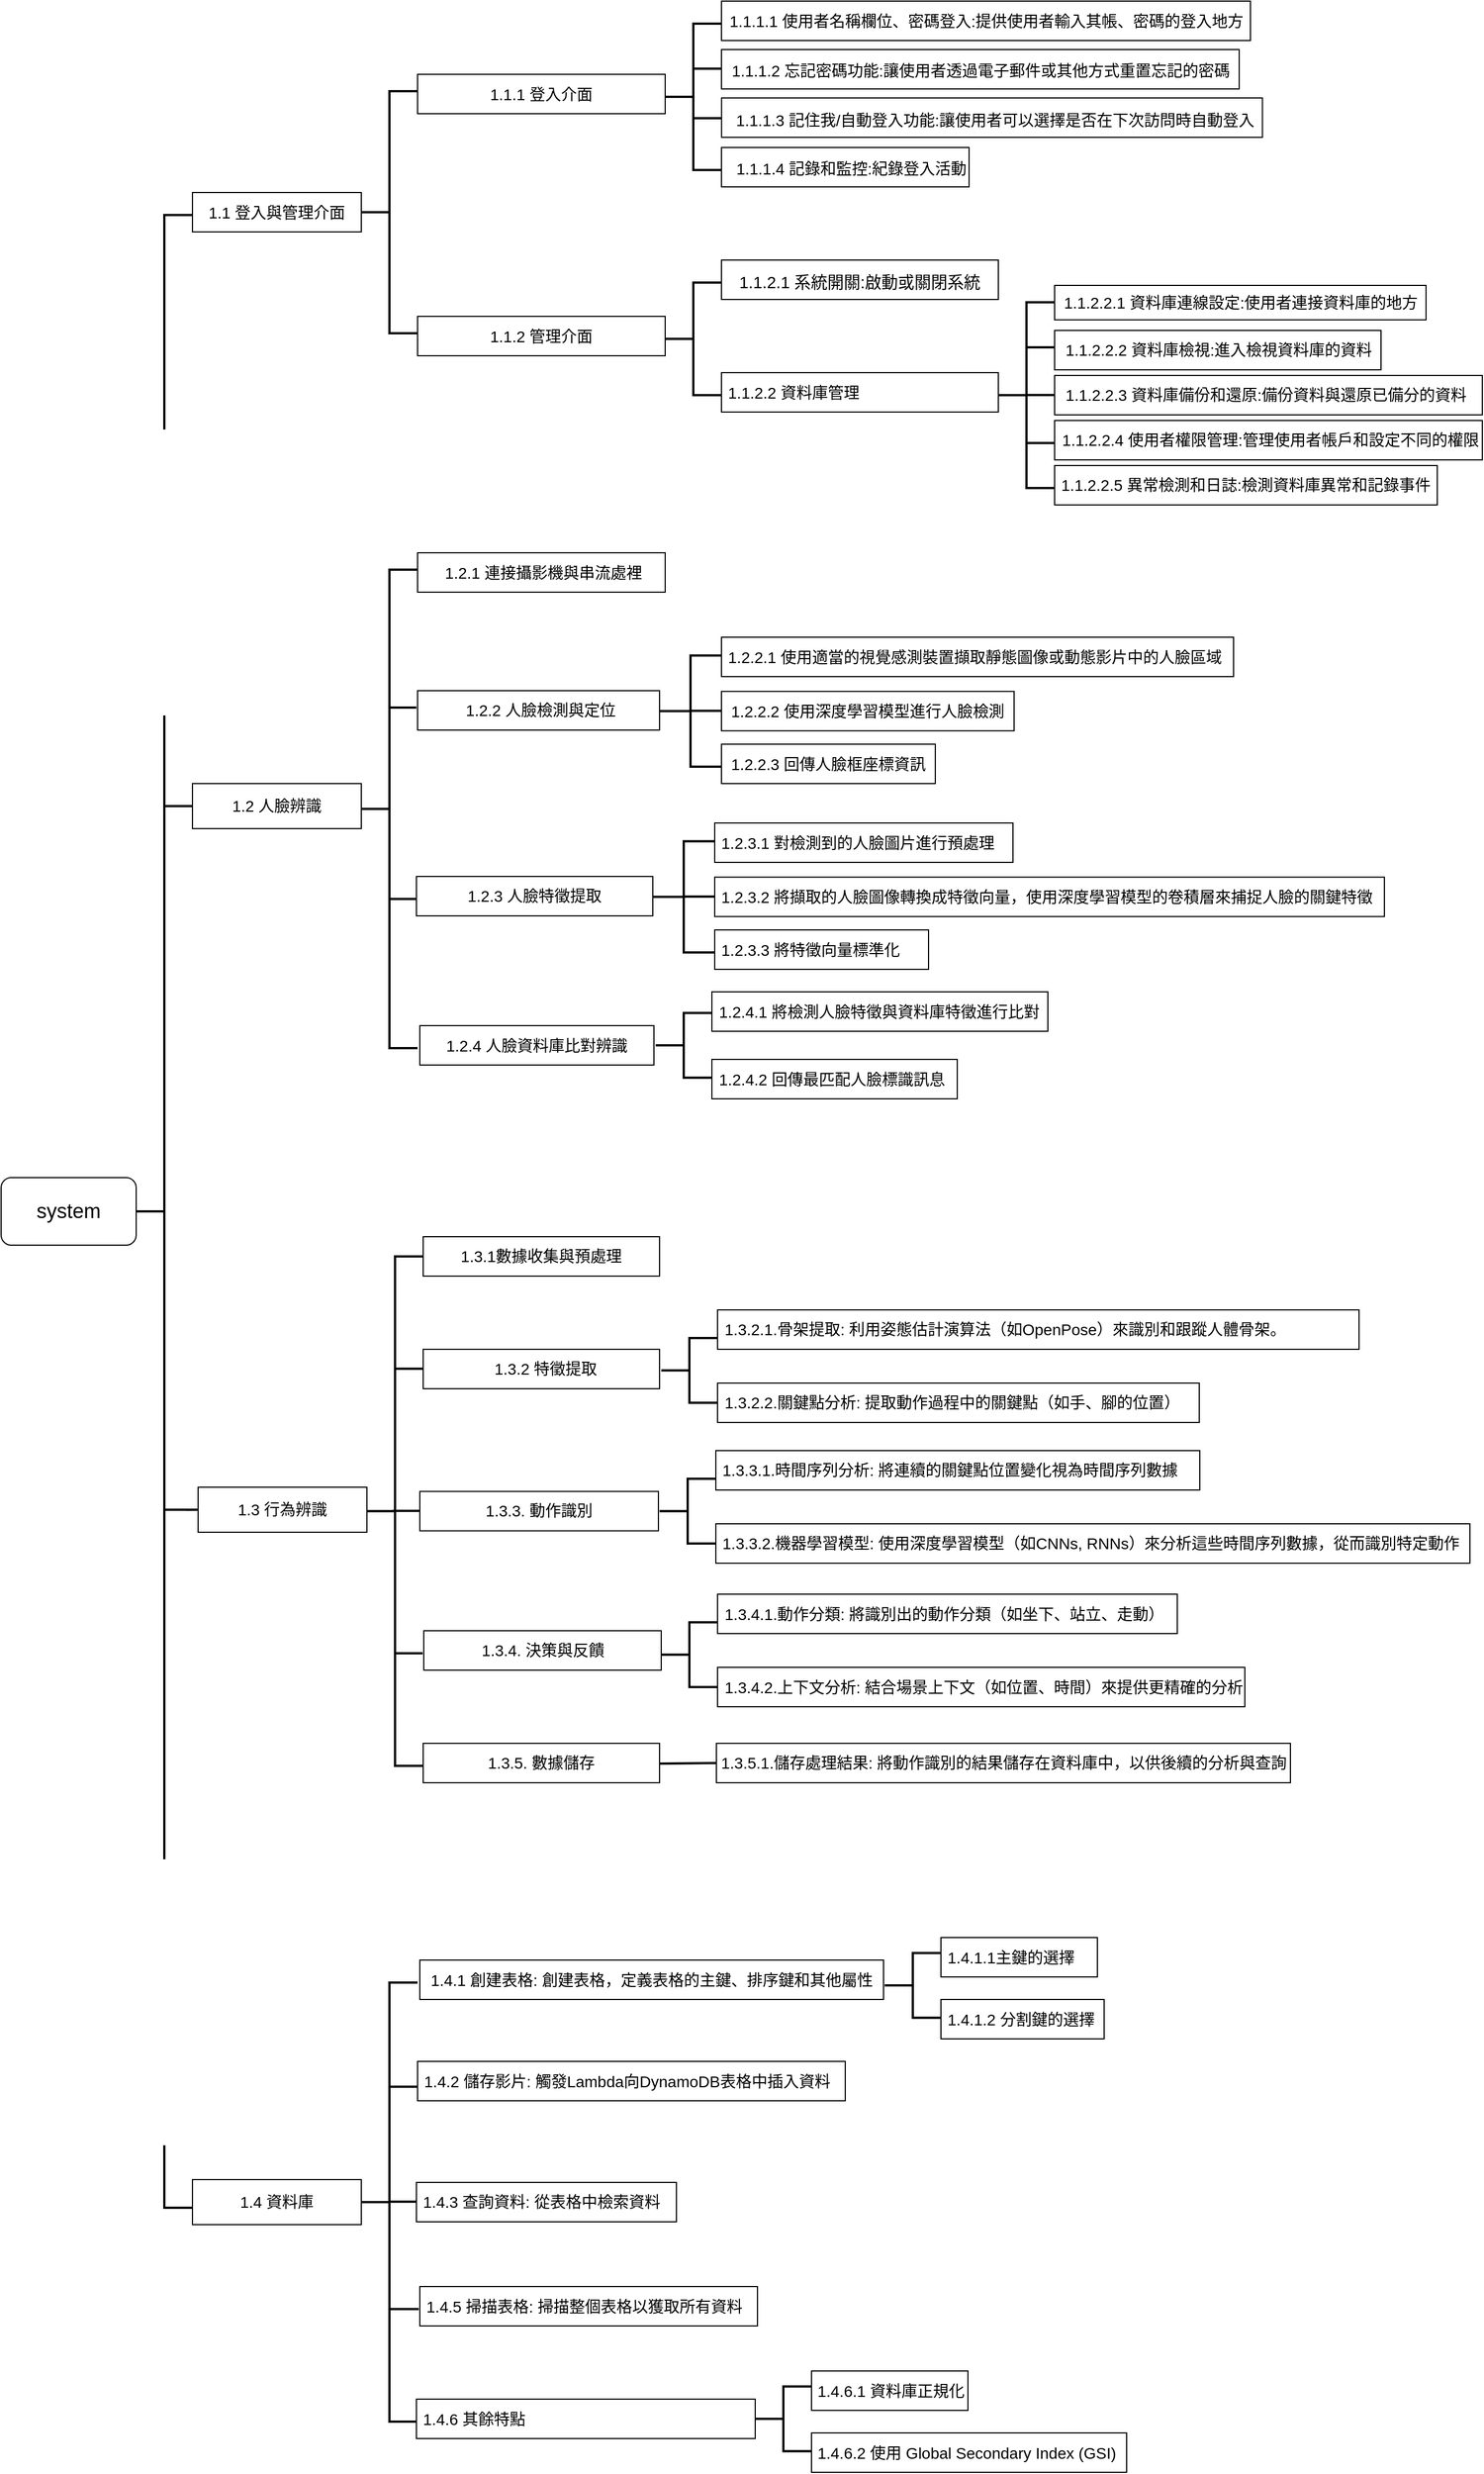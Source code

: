 <mxfile version="23.0.2" type="device">
  <diagram id="prtHgNgQTEPvFCAcTncT" name="Page-1">
    <mxGraphModel dx="1700" dy="2093" grid="1" gridSize="10" guides="1" tooltips="1" connect="1" arrows="1" fold="1" page="1" pageScale="1" pageWidth="827" pageHeight="1169" math="0" shadow="0">
      <root>
        <mxCell id="0" />
        <mxCell id="1" parent="0" />
        <mxCell id="gahU3a6pric0zkKW1BDH-1" value="&lt;font style=&quot;font-size: 18px;&quot;&gt;system&lt;/font&gt;" style="rounded=1;whiteSpace=wrap;html=1;" parent="1" vertex="1">
          <mxGeometry x="60" y="925" width="120" height="60" as="geometry" />
        </mxCell>
        <mxCell id="gahU3a6pric0zkKW1BDH-2" value="" style="strokeWidth=2;html=1;shape=mxgraph.flowchart.annotation_2;align=left;labelPosition=right;pointerEvents=1;rotation=90;points=[[0,0.5,0,0,0],[0.5,0,0,0,0],[0.5,1,0,0,0],[1,0,0,0,0],[1,0.5,0,0,0],[1,1,0,0,0]];perimeterSpacing=0;flipV=0;flipH=1;direction=north;" parent="1" vertex="1">
          <mxGeometry x="-680" y="930" width="1770" height="50" as="geometry" />
        </mxCell>
        <mxCell id="19O4f2Ru0PsyOeLuIM_t-138" value="" style="group" vertex="1" connectable="0" parent="1">
          <mxGeometry x="234.4" y="977.5" width="1130.6" height="485" as="geometry" />
        </mxCell>
        <mxCell id="gahU3a6pric0zkKW1BDH-12" style="edgeStyle=orthogonalEdgeStyle;rounded=0;orthogonalLoop=1;jettySize=auto;html=1;strokeWidth=2;endArrow=none;endFill=0;" parent="19O4f2Ru0PsyOeLuIM_t-138" edge="1">
          <mxGeometry relative="1" as="geometry">
            <mxPoint x="-29.4" y="242.5" as="sourcePoint" />
            <Array as="points">
              <mxPoint y="242.64" />
            </Array>
            <mxPoint x="-10" y="242.64" as="targetPoint" />
          </mxGeometry>
        </mxCell>
        <mxCell id="19O4f2Ru0PsyOeLuIM_t-4" value="&lt;font style=&quot;font-size: 14px;&quot;&gt;1.3 行為辨識&lt;/font&gt;" style="rounded=0;whiteSpace=wrap;html=1;" vertex="1" parent="19O4f2Ru0PsyOeLuIM_t-138">
          <mxGeometry x="0.6" y="222.5" width="150" height="40" as="geometry" />
        </mxCell>
        <mxCell id="19O4f2Ru0PsyOeLuIM_t-90" value="" style="strokeWidth=2;html=1;shape=mxgraph.flowchart.annotation_2;align=left;labelPosition=right;pointerEvents=1;" vertex="1" parent="19O4f2Ru0PsyOeLuIM_t-138">
          <mxGeometry x="150.6" y="17.5" width="50" height="452.5" as="geometry" />
        </mxCell>
        <mxCell id="19O4f2Ru0PsyOeLuIM_t-91" value="" style="endArrow=none;html=1;rounded=0;entryX=0.991;entryY=0.296;entryDx=0;entryDy=0;entryPerimeter=0;strokeWidth=2;" edge="1" parent="19O4f2Ru0PsyOeLuIM_t-138">
          <mxGeometry relative="1" as="geometry">
            <mxPoint x="175.6" y="117.21" as="sourcePoint" />
            <mxPoint x="200.6" y="117.21" as="targetPoint" />
          </mxGeometry>
        </mxCell>
        <mxCell id="19O4f2Ru0PsyOeLuIM_t-92" value="" style="endArrow=none;html=1;rounded=0;entryX=0.991;entryY=0.296;entryDx=0;entryDy=0;entryPerimeter=0;strokeWidth=2;" edge="1" parent="19O4f2Ru0PsyOeLuIM_t-138">
          <mxGeometry relative="1" as="geometry">
            <mxPoint x="173.6" y="243.46" as="sourcePoint" />
            <mxPoint x="197.6" y="243.46" as="targetPoint" />
          </mxGeometry>
        </mxCell>
        <mxCell id="19O4f2Ru0PsyOeLuIM_t-93" value="" style="endArrow=none;html=1;rounded=0;entryX=0.991;entryY=0.296;entryDx=0;entryDy=0;entryPerimeter=0;strokeWidth=2;" edge="1" parent="19O4f2Ru0PsyOeLuIM_t-138">
          <mxGeometry relative="1" as="geometry">
            <mxPoint x="176.1" y="370" as="sourcePoint" />
            <mxPoint x="200.1" y="370" as="targetPoint" />
          </mxGeometry>
        </mxCell>
        <mxCell id="19O4f2Ru0PsyOeLuIM_t-94" value="&lt;font style=&quot;font-size: 14px;&quot;&gt;1.3.1數據收集與預處理&lt;/font&gt;" style="rounded=0;whiteSpace=wrap;html=1;" vertex="1" parent="19O4f2Ru0PsyOeLuIM_t-138">
          <mxGeometry x="200.6" width="210" height="35" as="geometry" />
        </mxCell>
        <mxCell id="19O4f2Ru0PsyOeLuIM_t-95" value="&lt;font style=&quot;font-size: 14px;&quot;&gt;&amp;nbsp; 1.3.2 特徵提取&lt;/font&gt;" style="rounded=0;whiteSpace=wrap;html=1;align=center;" vertex="1" parent="19O4f2Ru0PsyOeLuIM_t-138">
          <mxGeometry x="200.6" y="100" width="210" height="35" as="geometry" />
        </mxCell>
        <mxCell id="19O4f2Ru0PsyOeLuIM_t-96" value="" style="strokeWidth=2;html=1;shape=mxgraph.flowchart.annotation_2;align=left;labelPosition=right;pointerEvents=1;" vertex="1" parent="19O4f2Ru0PsyOeLuIM_t-138">
          <mxGeometry x="412.1" y="90" width="50" height="57.5" as="geometry" />
        </mxCell>
        <mxCell id="19O4f2Ru0PsyOeLuIM_t-97" value="&lt;font style=&quot;font-size: 14px;&quot;&gt;&amp;nbsp;1.3.2.1.骨架提取: 利用姿態估計演算法（如OpenPose）來識別和跟蹤人體骨架。&lt;/font&gt;" style="rounded=0;whiteSpace=wrap;html=1;align=left;" vertex="1" parent="19O4f2Ru0PsyOeLuIM_t-138">
          <mxGeometry x="462.1" y="65" width="570" height="35" as="geometry" />
        </mxCell>
        <mxCell id="19O4f2Ru0PsyOeLuIM_t-98" value="&lt;font style=&quot;font-size: 14px;&quot;&gt;&amp;nbsp;1.3.2.2.關鍵點分析: 提取動作過程中的關鍵點（如手、腳的位置）&lt;/font&gt;" style="rounded=0;whiteSpace=wrap;html=1;align=left;" vertex="1" parent="19O4f2Ru0PsyOeLuIM_t-138">
          <mxGeometry x="462.1" y="130" width="428" height="35" as="geometry" />
        </mxCell>
        <mxCell id="19O4f2Ru0PsyOeLuIM_t-100" value="&lt;div style=&quot;font-size: 14px;&quot;&gt;1.3.3. 動作識別&lt;/div&gt;" style="rounded=0;whiteSpace=wrap;html=1;align=center;" vertex="1" parent="19O4f2Ru0PsyOeLuIM_t-138">
          <mxGeometry x="197.6" y="226.25" width="212" height="35" as="geometry" />
        </mxCell>
        <mxCell id="19O4f2Ru0PsyOeLuIM_t-101" value="" style="strokeWidth=2;html=1;shape=mxgraph.flowchart.annotation_2;align=left;labelPosition=right;pointerEvents=1;" vertex="1" parent="19O4f2Ru0PsyOeLuIM_t-138">
          <mxGeometry x="410.6" y="215" width="50" height="57.5" as="geometry" />
        </mxCell>
        <mxCell id="19O4f2Ru0PsyOeLuIM_t-102" value="&lt;div style=&quot;font-size: 14px;&quot;&gt;&amp;nbsp;1.3.3.1.時間序列分析: 將連續的關鍵點位置變化視為時間序列數據&lt;/div&gt;" style="rounded=0;whiteSpace=wrap;html=1;align=left;" vertex="1" parent="19O4f2Ru0PsyOeLuIM_t-138">
          <mxGeometry x="460.6" y="190" width="430" height="35" as="geometry" />
        </mxCell>
        <mxCell id="19O4f2Ru0PsyOeLuIM_t-103" value="&lt;font style=&quot;font-size: 14px;&quot;&gt;&amp;nbsp;1.3.3.2.機器學習模型: 使用深度學習模型（如CNNs, RNNs）來分析這些時間序列數據，從而識別特定動作&lt;/font&gt;" style="rounded=0;whiteSpace=wrap;html=1;align=left;" vertex="1" parent="19O4f2Ru0PsyOeLuIM_t-138">
          <mxGeometry x="460.6" y="255" width="670" height="35" as="geometry" />
        </mxCell>
        <mxCell id="19O4f2Ru0PsyOeLuIM_t-104" value="&lt;div style=&quot;font-size: 14px;&quot;&gt;1.3.4. 決策與反饋&lt;/div&gt;" style="rounded=0;whiteSpace=wrap;html=1;" vertex="1" parent="19O4f2Ru0PsyOeLuIM_t-138">
          <mxGeometry x="201.1" y="350" width="211" height="35" as="geometry" />
        </mxCell>
        <mxCell id="19O4f2Ru0PsyOeLuIM_t-105" value="" style="strokeWidth=2;html=1;shape=mxgraph.flowchart.annotation_2;align=left;labelPosition=right;pointerEvents=1;" vertex="1" parent="19O4f2Ru0PsyOeLuIM_t-138">
          <mxGeometry x="412.1" y="342.5" width="50" height="57.5" as="geometry" />
        </mxCell>
        <mxCell id="19O4f2Ru0PsyOeLuIM_t-106" value="&lt;div style=&quot;font-size: 14px;&quot;&gt;&amp;nbsp;1.3.4.1.動作分類: 將識別出的動作分類（如坐下、站立、走動）&lt;/div&gt;" style="rounded=0;whiteSpace=wrap;html=1;align=left;" vertex="1" parent="19O4f2Ru0PsyOeLuIM_t-138">
          <mxGeometry x="462.1" y="317.5" width="408.5" height="35" as="geometry" />
        </mxCell>
        <mxCell id="19O4f2Ru0PsyOeLuIM_t-107" value="&lt;font style=&quot;font-size: 14px;&quot;&gt;&amp;nbsp;1.3.4.2.上下文分析: 結合場景上下文（如位置、時間）來提供更精確的分析&lt;/font&gt;" style="rounded=0;whiteSpace=wrap;html=1;align=left;" vertex="1" parent="19O4f2Ru0PsyOeLuIM_t-138">
          <mxGeometry x="462.1" y="382.5" width="468.5" height="35" as="geometry" />
        </mxCell>
        <mxCell id="19O4f2Ru0PsyOeLuIM_t-108" value="&lt;font style=&quot;font-size: 14px;&quot;&gt;1.3.5. 數據儲存&lt;/font&gt;" style="rounded=0;whiteSpace=wrap;html=1;align=center;" vertex="1" parent="19O4f2Ru0PsyOeLuIM_t-138">
          <mxGeometry x="200.6" y="450" width="210" height="35" as="geometry" />
        </mxCell>
        <mxCell id="19O4f2Ru0PsyOeLuIM_t-109" value="&lt;div&gt;&lt;font style=&quot;font-size: 14px;&quot;&gt;1.3.5.1.儲存處理結果: 將動作識別的結果儲存在資料庫中，以供後續的分析與查詢&lt;/font&gt;&lt;/div&gt;" style="rounded=0;whiteSpace=wrap;html=1;" vertex="1" parent="19O4f2Ru0PsyOeLuIM_t-138">
          <mxGeometry x="461.1" y="450" width="510" height="35" as="geometry" />
        </mxCell>
        <mxCell id="19O4f2Ru0PsyOeLuIM_t-110" value="" style="endArrow=none;html=1;rounded=0;entryX=0;entryY=0.5;entryDx=0;entryDy=0;strokeWidth=2;" edge="1" parent="19O4f2Ru0PsyOeLuIM_t-138" target="19O4f2Ru0PsyOeLuIM_t-109">
          <mxGeometry relative="1" as="geometry">
            <mxPoint x="410.6" y="468" as="sourcePoint" />
            <mxPoint x="435.6" y="470" as="targetPoint" />
          </mxGeometry>
        </mxCell>
        <mxCell id="19O4f2Ru0PsyOeLuIM_t-139" value="" style="group" vertex="1" connectable="0" parent="1">
          <mxGeometry x="229" y="370" width="1060" height="485" as="geometry" />
        </mxCell>
        <mxCell id="gahU3a6pric0zkKW1BDH-11" style="edgeStyle=orthogonalEdgeStyle;rounded=0;orthogonalLoop=1;jettySize=auto;html=1;exitX=0.506;exitY=0.669;exitDx=0;exitDy=0;endArrow=none;endFill=0;strokeWidth=2;exitPerimeter=0;startSize=6;" parent="19O4f2Ru0PsyOeLuIM_t-139" edge="1">
          <mxGeometry relative="1" as="geometry">
            <mxPoint x="-24" y="225.01" as="sourcePoint" />
            <mxPoint x="2" y="225" as="targetPoint" />
            <Array as="points">
              <mxPoint y="225" />
              <mxPoint y="225" />
            </Array>
          </mxGeometry>
        </mxCell>
        <mxCell id="19O4f2Ru0PsyOeLuIM_t-3" value="&lt;font style=&quot;font-size: 14px;&quot;&gt;1.2 人臉辨識&lt;/font&gt;" style="rounded=0;whiteSpace=wrap;html=1;" vertex="1" parent="19O4f2Ru0PsyOeLuIM_t-139">
          <mxGeometry x="1" y="205" width="150" height="40" as="geometry" />
        </mxCell>
        <mxCell id="19O4f2Ru0PsyOeLuIM_t-59" value="&lt;div style=&quot;font-size: 14px;&quot;&gt;&lt;font style=&quot;font-size: 14px;&quot;&gt;&amp;nbsp;1.2.1 連接攝影機與串流處裡&lt;/font&gt;&lt;/div&gt;" style="rounded=0;whiteSpace=wrap;html=1;align=center;" vertex="1" parent="19O4f2Ru0PsyOeLuIM_t-139">
          <mxGeometry x="201" width="220" height="35" as="geometry" />
        </mxCell>
        <mxCell id="19O4f2Ru0PsyOeLuIM_t-62" value="" style="strokeWidth=2;html=1;shape=mxgraph.flowchart.annotation_2;align=left;labelPosition=right;pointerEvents=1;" vertex="1" parent="19O4f2Ru0PsyOeLuIM_t-139">
          <mxGeometry x="151" y="15" width="50" height="425" as="geometry" />
        </mxCell>
        <mxCell id="19O4f2Ru0PsyOeLuIM_t-64" value="" style="endArrow=none;html=1;rounded=0;entryX=0.991;entryY=0.296;entryDx=0;entryDy=0;entryPerimeter=0;strokeWidth=2;" edge="1" parent="19O4f2Ru0PsyOeLuIM_t-139">
          <mxGeometry relative="1" as="geometry">
            <mxPoint x="176" y="307.5" as="sourcePoint" />
            <mxPoint x="200" y="307.5" as="targetPoint" />
          </mxGeometry>
        </mxCell>
        <mxCell id="19O4f2Ru0PsyOeLuIM_t-65" value="" style="strokeWidth=2;html=1;shape=mxgraph.flowchart.annotation_2;align=left;labelPosition=right;pointerEvents=1;" vertex="1" parent="19O4f2Ru0PsyOeLuIM_t-139">
          <mxGeometry x="416" y="91.25" width="55" height="98.75" as="geometry" />
        </mxCell>
        <mxCell id="19O4f2Ru0PsyOeLuIM_t-73" value="" style="group" vertex="1" connectable="0" parent="19O4f2Ru0PsyOeLuIM_t-139">
          <mxGeometry x="176" y="122.5" width="240" height="35" as="geometry" />
        </mxCell>
        <mxCell id="19O4f2Ru0PsyOeLuIM_t-60" value="&lt;div&gt;&lt;font style=&quot;font-size: 14px;&quot;&gt;&amp;nbsp;1.2.2 人臉檢測與定位&lt;/font&gt;&lt;/div&gt;" style="rounded=0;whiteSpace=wrap;html=1;align=center;" vertex="1" parent="19O4f2Ru0PsyOeLuIM_t-73">
          <mxGeometry x="25" width="215" height="35" as="geometry" />
        </mxCell>
        <mxCell id="19O4f2Ru0PsyOeLuIM_t-63" value="" style="endArrow=none;html=1;rounded=0;entryX=0.991;entryY=0.296;entryDx=0;entryDy=0;entryPerimeter=0;strokeWidth=2;" edge="1" parent="19O4f2Ru0PsyOeLuIM_t-73">
          <mxGeometry relative="1" as="geometry">
            <mxPoint y="15" as="sourcePoint" />
            <mxPoint x="24" y="15" as="targetPoint" />
          </mxGeometry>
        </mxCell>
        <mxCell id="19O4f2Ru0PsyOeLuIM_t-74" value="&lt;div style=&quot;font-size: 14px;&quot;&gt;&lt;font style=&quot;font-size: 14px;&quot;&gt;&amp;nbsp;1.2.2.1 使用適當的視覺感測裝置擷取靜態圖像或動態影片中的人&lt;/font&gt;&lt;span style=&quot;background-color: initial;&quot;&gt;臉區域&lt;/span&gt;&lt;/div&gt;" style="rounded=0;whiteSpace=wrap;html=1;align=left;" vertex="1" parent="19O4f2Ru0PsyOeLuIM_t-139">
          <mxGeometry x="471" y="75" width="455" height="35" as="geometry" />
        </mxCell>
        <mxCell id="19O4f2Ru0PsyOeLuIM_t-75" value="" style="endArrow=none;html=1;rounded=0;entryX=0.991;entryY=0.296;entryDx=0;entryDy=0;entryPerimeter=0;strokeWidth=2;" edge="1" parent="19O4f2Ru0PsyOeLuIM_t-139">
          <mxGeometry relative="1" as="geometry">
            <mxPoint x="444" y="140.34" as="sourcePoint" />
            <mxPoint x="471" y="140.34" as="targetPoint" />
          </mxGeometry>
        </mxCell>
        <mxCell id="19O4f2Ru0PsyOeLuIM_t-78" value="&lt;div&gt;&lt;font style=&quot;font-size: 14px;&quot;&gt;1.2.2.2 使用深度學習模型進行人臉檢測&lt;/font&gt;&lt;/div&gt;" style="rounded=0;whiteSpace=wrap;html=1;" vertex="1" parent="19O4f2Ru0PsyOeLuIM_t-139">
          <mxGeometry x="471" y="123.13" width="260" height="35" as="geometry" />
        </mxCell>
        <mxCell id="19O4f2Ru0PsyOeLuIM_t-79" value="&lt;font style=&quot;font-size: 14px;&quot;&gt;1.2.2.3 回傳人臉框座標資訊&lt;/font&gt;" style="rounded=0;whiteSpace=wrap;html=1;" vertex="1" parent="19O4f2Ru0PsyOeLuIM_t-139">
          <mxGeometry x="471" y="170" width="190" height="35" as="geometry" />
        </mxCell>
        <mxCell id="19O4f2Ru0PsyOeLuIM_t-80" value="&lt;div style=&quot;font-size: 14px;&quot;&gt;&lt;font style=&quot;font-size: 14px;&quot;&gt;1.2.3 人臉特徵提取&lt;/font&gt;&lt;/div&gt;" style="rounded=0;whiteSpace=wrap;html=1;" vertex="1" parent="19O4f2Ru0PsyOeLuIM_t-139">
          <mxGeometry x="200" y="287.5" width="210" height="35" as="geometry" />
        </mxCell>
        <mxCell id="19O4f2Ru0PsyOeLuIM_t-81" value="" style="strokeWidth=2;html=1;shape=mxgraph.flowchart.annotation_2;align=left;labelPosition=right;pointerEvents=1;" vertex="1" parent="19O4f2Ru0PsyOeLuIM_t-139">
          <mxGeometry x="410" y="256.25" width="55" height="98.75" as="geometry" />
        </mxCell>
        <mxCell id="19O4f2Ru0PsyOeLuIM_t-82" value="&lt;div style=&quot;font-size: 14px;&quot;&gt;&lt;div&gt;&amp;nbsp;1.2.3.1 對檢測到的人臉圖片進行預處理&lt;/div&gt;&lt;/div&gt;" style="rounded=0;whiteSpace=wrap;html=1;align=left;" vertex="1" parent="19O4f2Ru0PsyOeLuIM_t-139">
          <mxGeometry x="465" y="240" width="265" height="35" as="geometry" />
        </mxCell>
        <mxCell id="19O4f2Ru0PsyOeLuIM_t-83" value="" style="endArrow=none;html=1;rounded=0;entryX=0.991;entryY=0.296;entryDx=0;entryDy=0;entryPerimeter=0;strokeWidth=2;" edge="1" parent="19O4f2Ru0PsyOeLuIM_t-139">
          <mxGeometry relative="1" as="geometry">
            <mxPoint x="438" y="305.34" as="sourcePoint" />
            <mxPoint x="465" y="305.34" as="targetPoint" />
          </mxGeometry>
        </mxCell>
        <mxCell id="19O4f2Ru0PsyOeLuIM_t-84" value="&lt;div style=&quot;font-size: 14px;&quot;&gt;&lt;font style=&quot;font-size: 14px;&quot;&gt;&amp;nbsp;1.2.3.2 將擷取的人臉圖像轉換成特徵向量，使用深度學習模型的卷積層&lt;/font&gt;&lt;span style=&quot;background-color: initial;&quot;&gt;來捕捉人臉的關鍵特徵&lt;/span&gt;&lt;/div&gt;" style="rounded=0;whiteSpace=wrap;html=1;align=left;" vertex="1" parent="19O4f2Ru0PsyOeLuIM_t-139">
          <mxGeometry x="465" y="288.13" width="595" height="35" as="geometry" />
        </mxCell>
        <mxCell id="19O4f2Ru0PsyOeLuIM_t-85" value="&lt;font style=&quot;font-size: 14px;&quot;&gt;&amp;nbsp;1.2.3.3 將特徵向量標準化&lt;/font&gt;" style="rounded=0;whiteSpace=wrap;html=1;align=left;" vertex="1" parent="19O4f2Ru0PsyOeLuIM_t-139">
          <mxGeometry x="465" y="335" width="190" height="35" as="geometry" />
        </mxCell>
        <mxCell id="19O4f2Ru0PsyOeLuIM_t-86" value="&lt;div style=&quot;font-size: 14px;&quot;&gt;&lt;font style=&quot;font-size: 14px;&quot;&gt;1.2.4 人臉資料庫比對辨識&lt;/font&gt;&lt;/div&gt;" style="rounded=0;whiteSpace=wrap;html=1;" vertex="1" parent="19O4f2Ru0PsyOeLuIM_t-139">
          <mxGeometry x="203" y="420" width="208" height="35" as="geometry" />
        </mxCell>
        <mxCell id="19O4f2Ru0PsyOeLuIM_t-87" value="" style="strokeWidth=2;html=1;shape=mxgraph.flowchart.annotation_2;align=left;labelPosition=right;pointerEvents=1;" vertex="1" parent="19O4f2Ru0PsyOeLuIM_t-139">
          <mxGeometry x="412.5" y="408.75" width="50" height="57.5" as="geometry" />
        </mxCell>
        <mxCell id="19O4f2Ru0PsyOeLuIM_t-88" value="&lt;div style=&quot;font-size: 14px;&quot;&gt;&lt;font style=&quot;font-size: 14px;&quot;&gt;&amp;nbsp;1.2.4.1 將檢測人臉特徵與資料庫特徵進行比對&lt;/font&gt;&lt;/div&gt;" style="rounded=0;whiteSpace=wrap;html=1;align=left;" vertex="1" parent="19O4f2Ru0PsyOeLuIM_t-139">
          <mxGeometry x="462.5" y="390" width="298.5" height="35" as="geometry" />
        </mxCell>
        <mxCell id="19O4f2Ru0PsyOeLuIM_t-89" value="&lt;div style=&quot;font-size: 14px;&quot;&gt;&lt;font style=&quot;font-size: 14px;&quot;&gt;&amp;nbsp;1.2.4.2 回傳最匹配人臉標識訊息&lt;/font&gt;&lt;/div&gt;" style="rounded=0;whiteSpace=wrap;html=1;align=left;" vertex="1" parent="19O4f2Ru0PsyOeLuIM_t-139">
          <mxGeometry x="462.5" y="450" width="218" height="35" as="geometry" />
        </mxCell>
        <mxCell id="19O4f2Ru0PsyOeLuIM_t-140" value="" style="group" vertex="1" connectable="0" parent="1">
          <mxGeometry x="230" y="-100" width="1146" height="427.5" as="geometry" />
        </mxCell>
        <mxCell id="19O4f2Ru0PsyOeLuIM_t-2" value="&lt;font style=&quot;font-size: 14px;&quot;&gt;1.1 登入與管理介面&lt;/font&gt;" style="rounded=0;whiteSpace=wrap;html=1;" vertex="1" parent="19O4f2Ru0PsyOeLuIM_t-140">
          <mxGeometry y="150" width="150" height="35" as="geometry" />
        </mxCell>
        <mxCell id="19O4f2Ru0PsyOeLuIM_t-6" value="" style="strokeWidth=2;html=1;shape=mxgraph.flowchart.annotation_2;align=left;labelPosition=right;pointerEvents=1;" vertex="1" parent="19O4f2Ru0PsyOeLuIM_t-140">
          <mxGeometry x="150" y="60" width="50" height="215" as="geometry" />
        </mxCell>
        <mxCell id="19O4f2Ru0PsyOeLuIM_t-8" value="&lt;font style=&quot;font-size: 14px;&quot;&gt;1.1.1 登入介面&lt;/font&gt;" style="rounded=0;whiteSpace=wrap;html=1;" vertex="1" parent="19O4f2Ru0PsyOeLuIM_t-140">
          <mxGeometry x="200" y="45" width="220" height="35" as="geometry" />
        </mxCell>
        <mxCell id="19O4f2Ru0PsyOeLuIM_t-9" value="" style="strokeWidth=2;html=1;shape=mxgraph.flowchart.annotation_2;align=left;labelPosition=right;pointerEvents=1;" vertex="1" parent="19O4f2Ru0PsyOeLuIM_t-140">
          <mxGeometry x="420" width="50" height="130" as="geometry" />
        </mxCell>
        <mxCell id="19O4f2Ru0PsyOeLuIM_t-13" value="" style="endArrow=none;html=1;rounded=0;entryX=0.991;entryY=0.296;entryDx=0;entryDy=0;entryPerimeter=0;strokeWidth=2;" edge="1" parent="19O4f2Ru0PsyOeLuIM_t-140">
          <mxGeometry relative="1" as="geometry">
            <mxPoint x="445" y="40" as="sourcePoint" />
            <mxPoint x="470" y="40" as="targetPoint" />
          </mxGeometry>
        </mxCell>
        <mxCell id="19O4f2Ru0PsyOeLuIM_t-17" value="" style="endArrow=none;html=1;rounded=0;entryX=0.991;entryY=0.296;entryDx=0;entryDy=0;entryPerimeter=0;strokeWidth=2;" edge="1" parent="19O4f2Ru0PsyOeLuIM_t-140">
          <mxGeometry relative="1" as="geometry">
            <mxPoint x="446" y="84" as="sourcePoint" />
            <mxPoint x="470" y="84" as="targetPoint" />
          </mxGeometry>
        </mxCell>
        <mxCell id="19O4f2Ru0PsyOeLuIM_t-27" value="" style="group" vertex="1" connectable="0" parent="19O4f2Ru0PsyOeLuIM_t-140">
          <mxGeometry x="470" y="110" width="230" height="35" as="geometry" />
        </mxCell>
        <mxCell id="19O4f2Ru0PsyOeLuIM_t-25" value="" style="rounded=0;whiteSpace=wrap;html=1;" vertex="1" parent="19O4f2Ru0PsyOeLuIM_t-27">
          <mxGeometry width="220.0" height="35" as="geometry" />
        </mxCell>
        <mxCell id="19O4f2Ru0PsyOeLuIM_t-21" value="&lt;font style=&quot;font-size: 14px;&quot;&gt;1.1.1.4 記錄和監控:紀錄登入活動&lt;/font&gt;" style="text;html=1;align=center;verticalAlign=middle;resizable=0;points=[];autosize=1;strokeColor=none;fillColor=none;" vertex="1" parent="19O4f2Ru0PsyOeLuIM_t-27">
          <mxGeometry y="4.375" width="230" height="30" as="geometry" />
        </mxCell>
        <mxCell id="19O4f2Ru0PsyOeLuIM_t-29" value="" style="group" vertex="1" connectable="0" parent="19O4f2Ru0PsyOeLuIM_t-140">
          <mxGeometry x="465" y="66" width="501" height="35" as="geometry" />
        </mxCell>
        <mxCell id="19O4f2Ru0PsyOeLuIM_t-24" value="" style="rounded=0;whiteSpace=wrap;html=1;" vertex="1" parent="19O4f2Ru0PsyOeLuIM_t-29">
          <mxGeometry x="5.112" width="480.551" height="35" as="geometry" />
        </mxCell>
        <mxCell id="19O4f2Ru0PsyOeLuIM_t-19" value="&lt;div style=&quot;font-size: 14px;&quot;&gt;&lt;font style=&quot;font-size: 14px;&quot;&gt;&amp;nbsp; &amp;nbsp; 1.1.1.3 記住我/自動登入功能:讓使用者可以選擇是否在下次訪問時自動登入&lt;/font&gt;&lt;/div&gt;" style="text;html=1;align=center;verticalAlign=middle;resizable=0;points=[];autosize=1;strokeColor=none;fillColor=none;" vertex="1" parent="19O4f2Ru0PsyOeLuIM_t-29">
          <mxGeometry x="-10.224" y="5" width="500" height="30" as="geometry" />
        </mxCell>
        <mxCell id="19O4f2Ru0PsyOeLuIM_t-32" value="" style="group" vertex="1" connectable="0" parent="19O4f2Ru0PsyOeLuIM_t-140">
          <mxGeometry x="465" y="23" width="480" height="35" as="geometry" />
        </mxCell>
        <mxCell id="19O4f2Ru0PsyOeLuIM_t-30" value="" style="rounded=0;whiteSpace=wrap;html=1;container=0;" vertex="1" parent="19O4f2Ru0PsyOeLuIM_t-32">
          <mxGeometry x="5" width="460" height="35" as="geometry" />
        </mxCell>
        <mxCell id="19O4f2Ru0PsyOeLuIM_t-14" value="&lt;font style=&quot;font-size: 14px;&quot;&gt;1.1.1.2 忘記密碼功能:讓使用者透過電子郵件或其他方式重置忘記的密碼&lt;/font&gt;" style="text;html=1;align=center;verticalAlign=middle;resizable=0;points=[];autosize=1;strokeColor=none;fillColor=none;container=0;" vertex="1" parent="19O4f2Ru0PsyOeLuIM_t-32">
          <mxGeometry y="4.374" width="470" height="30" as="geometry" />
        </mxCell>
        <mxCell id="19O4f2Ru0PsyOeLuIM_t-28" value="" style="group" vertex="1" connectable="0" parent="19O4f2Ru0PsyOeLuIM_t-32">
          <mxGeometry y="-43" width="480" height="35" as="geometry" />
        </mxCell>
        <mxCell id="19O4f2Ru0PsyOeLuIM_t-22" value="" style="rounded=0;whiteSpace=wrap;html=1;" vertex="1" parent="19O4f2Ru0PsyOeLuIM_t-28">
          <mxGeometry x="5" width="470" height="35" as="geometry" />
        </mxCell>
        <mxCell id="19O4f2Ru0PsyOeLuIM_t-11" value="&lt;font style=&quot;font-size: 14px;&quot;&gt;1.1.1.1&amp;nbsp;&lt;span style=&quot;border-color: var(--border-color); background-color: initial;&quot;&gt;使用者名稱欄位、密碼登入:提供使用者輸入其帳、密碼的登入地方&lt;/span&gt;&lt;/font&gt;" style="text;html=1;align=center;verticalAlign=middle;resizable=0;points=[];autosize=1;strokeColor=none;fillColor=none;container=1;" vertex="1" parent="19O4f2Ru0PsyOeLuIM_t-28">
          <mxGeometry y="2.5" width="480" height="30" as="geometry" />
        </mxCell>
        <mxCell id="19O4f2Ru0PsyOeLuIM_t-33" value="&lt;font style=&quot;font-size: 14px;&quot;&gt;1.1.2 管理介面&lt;/font&gt;" style="rounded=0;whiteSpace=wrap;html=1;" vertex="1" parent="19O4f2Ru0PsyOeLuIM_t-140">
          <mxGeometry x="200" y="260" width="220" height="35" as="geometry" />
        </mxCell>
        <mxCell id="19O4f2Ru0PsyOeLuIM_t-35" value="&lt;p style=&quot;line-height:2.4;margin-top:12pt;margin-bottom:12pt;&quot; dir=&quot;ltr&quot;&gt;&lt;/p&gt;&lt;div&gt;&lt;/div&gt;&lt;span style=&quot;font-size: 11pt; background-color: transparent; font-variant-numeric: normal; font-variant-east-asian: normal; font-variant-alternates: normal; font-variant-position: normal; vertical-align: baseline;&quot;&gt;&lt;font face=&quot;Helvetica&quot;&gt;1.1.2.1 系統開關:啟動或關閉系統&lt;/font&gt;&lt;/span&gt;&lt;p&gt;&lt;/p&gt;&lt;font face=&quot;BqET_qS2w6ujs9ruTQv2&quot;&gt;&lt;span id=&quot;docs-internal-guid-f09037b2-7fff-b419-8c34-c27e23c4323b&quot;&gt;&lt;/span&gt;&lt;/font&gt;" style="rounded=0;whiteSpace=wrap;html=1;" vertex="1" parent="19O4f2Ru0PsyOeLuIM_t-140">
          <mxGeometry x="470" y="210" width="246" height="35" as="geometry" />
        </mxCell>
        <mxCell id="19O4f2Ru0PsyOeLuIM_t-36" value="" style="strokeWidth=2;html=1;shape=mxgraph.flowchart.annotation_2;align=left;labelPosition=right;pointerEvents=1;" vertex="1" parent="19O4f2Ru0PsyOeLuIM_t-140">
          <mxGeometry x="420" y="230" width="50" height="100" as="geometry" />
        </mxCell>
        <mxCell id="19O4f2Ru0PsyOeLuIM_t-39" value="&lt;font face=&quot;Helvetica&quot; style=&quot;border-color: var(--border-color); font-size: 14px;&quot;&gt;&amp;nbsp;1.1.2.2 資料庫管理&lt;/font&gt;" style="rounded=0;whiteSpace=wrap;html=1;container=0;align=left;" vertex="1" parent="19O4f2Ru0PsyOeLuIM_t-140">
          <mxGeometry x="470" y="310" width="246" height="35" as="geometry" />
        </mxCell>
        <mxCell id="19O4f2Ru0PsyOeLuIM_t-43" value="" style="strokeWidth=2;html=1;shape=mxgraph.flowchart.annotation_2;align=left;labelPosition=right;pointerEvents=1;" vertex="1" parent="19O4f2Ru0PsyOeLuIM_t-140">
          <mxGeometry x="716" y="247.5" width="50" height="165" as="geometry" />
        </mxCell>
        <mxCell id="19O4f2Ru0PsyOeLuIM_t-44" value="" style="endArrow=none;html=1;rounded=0;entryX=0.991;entryY=0.296;entryDx=0;entryDy=0;entryPerimeter=0;strokeWidth=2;" edge="1" parent="19O4f2Ru0PsyOeLuIM_t-140">
          <mxGeometry relative="1" as="geometry">
            <mxPoint x="741" y="287.5" as="sourcePoint" />
            <mxPoint x="766" y="287.5" as="targetPoint" />
          </mxGeometry>
        </mxCell>
        <mxCell id="19O4f2Ru0PsyOeLuIM_t-45" value="" style="endArrow=none;html=1;rounded=0;entryX=0.991;entryY=0.296;entryDx=0;entryDy=0;entryPerimeter=0;strokeWidth=2;" edge="1" parent="19O4f2Ru0PsyOeLuIM_t-140">
          <mxGeometry relative="1" as="geometry">
            <mxPoint x="742" y="329.9" as="sourcePoint" />
            <mxPoint x="766" y="329.9" as="targetPoint" />
          </mxGeometry>
        </mxCell>
        <mxCell id="19O4f2Ru0PsyOeLuIM_t-50" value="" style="group" vertex="1" connectable="0" parent="19O4f2Ru0PsyOeLuIM_t-140">
          <mxGeometry x="766" y="232.5" width="340" height="35" as="geometry" />
        </mxCell>
        <mxCell id="19O4f2Ru0PsyOeLuIM_t-49" value="" style="rounded=0;whiteSpace=wrap;html=1;container=0;" vertex="1" parent="19O4f2Ru0PsyOeLuIM_t-50">
          <mxGeometry x="0.005" width="330" height="30.622" as="geometry" />
        </mxCell>
        <mxCell id="19O4f2Ru0PsyOeLuIM_t-48" value="&lt;div style=&quot;font-size: 14px;&quot;&gt;&lt;font style=&quot;font-size: 14px;&quot;&gt;1.1.2.2.1 資料庫連線設定:使用者連接資料庫的地方&lt;/font&gt;&lt;/div&gt;" style="text;html=1;align=center;verticalAlign=middle;resizable=0;points=[];autosize=1;strokeColor=none;fillColor=none;" vertex="1" parent="19O4f2Ru0PsyOeLuIM_t-50">
          <mxGeometry x="-4.998" y="0.618" width="340" height="30" as="geometry" />
        </mxCell>
        <mxCell id="19O4f2Ru0PsyOeLuIM_t-51" value="" style="endArrow=none;html=1;rounded=0;entryX=0.991;entryY=0.296;entryDx=0;entryDy=0;entryPerimeter=0;strokeWidth=2;" edge="1" parent="19O4f2Ru0PsyOeLuIM_t-140">
          <mxGeometry relative="1" as="geometry">
            <mxPoint x="742" y="372.5" as="sourcePoint" />
            <mxPoint x="766" y="372.5" as="targetPoint" />
          </mxGeometry>
        </mxCell>
        <mxCell id="19O4f2Ru0PsyOeLuIM_t-54" value="&lt;div&gt;&lt;font style=&quot;font-size: 14px;&quot;&gt;&amp;nbsp; 1.1.2.2.2 資料庫檢視:進入檢視資料庫的資料&lt;/font&gt;&lt;/div&gt;" style="rounded=0;whiteSpace=wrap;html=1;align=left;" vertex="1" parent="19O4f2Ru0PsyOeLuIM_t-140">
          <mxGeometry x="766" y="272.5" width="290" height="35" as="geometry" />
        </mxCell>
        <mxCell id="19O4f2Ru0PsyOeLuIM_t-55" value="&lt;div&gt;&lt;font style=&quot;font-size: 14px;&quot;&gt;&amp;nbsp; 1.1.2.2.3 資料庫備份和還原:備份資料與還原已備分的資料&lt;/font&gt;&lt;/div&gt;" style="rounded=0;whiteSpace=wrap;html=1;align=left;" vertex="1" parent="19O4f2Ru0PsyOeLuIM_t-140">
          <mxGeometry x="766" y="312.5" width="380" height="35" as="geometry" />
        </mxCell>
        <mxCell id="19O4f2Ru0PsyOeLuIM_t-56" value="&lt;font style=&quot;font-size: 14px;&quot;&gt;&amp;nbsp;1.1.2.2.4 使用者權限管理:管理使用者帳戶和設定不同的權限&lt;/font&gt;" style="rounded=0;whiteSpace=wrap;html=1;" vertex="1" parent="19O4f2Ru0PsyOeLuIM_t-140">
          <mxGeometry x="766" y="352.5" width="380" height="35" as="geometry" />
        </mxCell>
        <mxCell id="19O4f2Ru0PsyOeLuIM_t-57" value="&lt;font style=&quot;font-size: 14px;&quot;&gt;&amp;nbsp;1.1.2.2.5 異常檢測和日誌:檢測資料庫異常和記錄事件&lt;/font&gt;" style="rounded=0;whiteSpace=wrap;html=1;align=left;" vertex="1" parent="19O4f2Ru0PsyOeLuIM_t-140">
          <mxGeometry x="766" y="392.5" width="340" height="35" as="geometry" />
        </mxCell>
        <mxCell id="19O4f2Ru0PsyOeLuIM_t-5" value="&lt;font style=&quot;font-size: 14px;&quot;&gt;1.4&amp;nbsp;&lt;span style=&quot;background-color: initial;&quot;&gt;資料庫&lt;/span&gt;&lt;/font&gt;&lt;span style=&quot;background-color: initial;&quot;&gt;&lt;/span&gt;" style="rounded=0;whiteSpace=wrap;html=1;" vertex="1" parent="1">
          <mxGeometry x="230" y="1815" width="150" height="40" as="geometry" />
        </mxCell>
        <mxCell id="19O4f2Ru0PsyOeLuIM_t-99" value="&lt;font style=&quot;font-size: 14px;&quot;&gt;&amp;nbsp;1.4.2 儲存影片: 觸發Lambda向DynamoDB表格中插入資料&lt;/font&gt;" style="rounded=0;whiteSpace=wrap;html=1;align=left;" vertex="1" parent="1">
          <mxGeometry x="430" y="1710" width="380" height="35" as="geometry" />
        </mxCell>
        <mxCell id="19O4f2Ru0PsyOeLuIM_t-113" value="&lt;div style=&quot;&quot;&gt;&lt;span style=&quot;font-size: 14px; background-color: initial;&quot;&gt;&amp;nbsp; 1.4.1 創建表格: 創建表格，定義表格的主鍵、排序鍵和其他屬性&lt;/span&gt;&lt;/div&gt;&lt;span id=&quot;docs-internal-guid-ab34a807-7fff-c0c9-5e97-c4adc451ce34&quot;&gt;&lt;/span&gt;" style="rounded=0;whiteSpace=wrap;html=1;align=left;" vertex="1" parent="1">
          <mxGeometry x="432" y="1620" width="412" height="35" as="geometry" />
        </mxCell>
        <mxCell id="19O4f2Ru0PsyOeLuIM_t-114" value="" style="strokeWidth=2;html=1;shape=mxgraph.flowchart.annotation_2;align=left;labelPosition=right;pointerEvents=1;" vertex="1" parent="1">
          <mxGeometry x="380" y="1640" width="50" height="390" as="geometry" />
        </mxCell>
        <mxCell id="19O4f2Ru0PsyOeLuIM_t-115" value="" style="endArrow=none;html=1;rounded=0;entryX=0.991;entryY=0.296;entryDx=0;entryDy=0;entryPerimeter=0;strokeWidth=2;" edge="1" parent="1">
          <mxGeometry relative="1" as="geometry">
            <mxPoint x="405" y="1732.5" as="sourcePoint" />
            <mxPoint x="430" y="1732.5" as="targetPoint" />
          </mxGeometry>
        </mxCell>
        <mxCell id="19O4f2Ru0PsyOeLuIM_t-127" value="" style="group" vertex="1" connectable="0" parent="1">
          <mxGeometry x="406" y="1817.5" width="254" height="35" as="geometry" />
        </mxCell>
        <mxCell id="19O4f2Ru0PsyOeLuIM_t-116" value="" style="endArrow=none;html=1;rounded=0;entryX=0.991;entryY=0.296;entryDx=0;entryDy=0;entryPerimeter=0;strokeWidth=2;" edge="1" parent="19O4f2Ru0PsyOeLuIM_t-127">
          <mxGeometry relative="1" as="geometry">
            <mxPoint y="17.13" as="sourcePoint" />
            <mxPoint x="24" y="17.13" as="targetPoint" />
          </mxGeometry>
        </mxCell>
        <mxCell id="19O4f2Ru0PsyOeLuIM_t-119" value="&lt;font style=&quot;font-size: 14px;&quot;&gt;&amp;nbsp;1.4.3 查詢資料: 從表格中檢索資料&lt;/font&gt;" style="rounded=0;whiteSpace=wrap;html=1;align=left;" vertex="1" parent="19O4f2Ru0PsyOeLuIM_t-127">
          <mxGeometry x="23" width="231" height="35" as="geometry" />
        </mxCell>
        <mxCell id="19O4f2Ru0PsyOeLuIM_t-124" value="&lt;font style=&quot;font-size: 14px;&quot;&gt;&amp;nbsp;1.4.6 其餘特點&lt;/font&gt;" style="rounded=0;whiteSpace=wrap;html=1;align=left;" vertex="1" parent="1">
          <mxGeometry x="429" y="2010" width="301" height="35" as="geometry" />
        </mxCell>
        <mxCell id="19O4f2Ru0PsyOeLuIM_t-129" value="" style="strokeWidth=2;html=1;shape=mxgraph.flowchart.annotation_2;align=left;labelPosition=right;pointerEvents=1;" vertex="1" parent="1">
          <mxGeometry x="730" y="1998.75" width="50" height="57.5" as="geometry" />
        </mxCell>
        <mxCell id="19O4f2Ru0PsyOeLuIM_t-131" value="&amp;nbsp;&lt;font style=&quot;font-size: 14px;&quot;&gt;1.4.6.1 資料庫正規化&lt;/font&gt;" style="rounded=0;whiteSpace=wrap;html=1;align=left;" vertex="1" parent="1">
          <mxGeometry x="780" y="1985" width="139" height="35" as="geometry" />
        </mxCell>
        <mxCell id="19O4f2Ru0PsyOeLuIM_t-132" value="&amp;nbsp;&lt;font style=&quot;font-size: 14px;&quot;&gt;1.4.6.2 使用 Global Secondary Index (GSI)&lt;/font&gt;" style="rounded=0;whiteSpace=wrap;html=1;align=left;" vertex="1" parent="1">
          <mxGeometry x="780" y="2040" width="280" height="35" as="geometry" />
        </mxCell>
        <mxCell id="19O4f2Ru0PsyOeLuIM_t-133" value="" style="strokeWidth=2;html=1;shape=mxgraph.flowchart.annotation_2;align=left;labelPosition=right;pointerEvents=1;" vertex="1" parent="1">
          <mxGeometry x="845" y="1613.75" width="50" height="57.5" as="geometry" />
        </mxCell>
        <mxCell id="19O4f2Ru0PsyOeLuIM_t-134" value="&lt;font style=&quot;font-size: 14px;&quot;&gt;&amp;nbsp;1.4.1.1主鍵的選擇&lt;/font&gt;" style="rounded=0;whiteSpace=wrap;html=1;align=left;" vertex="1" parent="1">
          <mxGeometry x="895" y="1600" width="139" height="35" as="geometry" />
        </mxCell>
        <mxCell id="19O4f2Ru0PsyOeLuIM_t-135" value="&lt;font style=&quot;font-size: 14px;&quot;&gt;&amp;nbsp;1.4.1.2 分割鍵的選擇&lt;/font&gt;" style="rounded=0;whiteSpace=wrap;html=1;align=left;" vertex="1" parent="1">
          <mxGeometry x="895" y="1655" width="145" height="35" as="geometry" />
        </mxCell>
        <mxCell id="19O4f2Ru0PsyOeLuIM_t-141" value="" style="group" vertex="1" connectable="0" parent="1">
          <mxGeometry x="406" y="1910" width="326" height="35" as="geometry" />
        </mxCell>
        <mxCell id="19O4f2Ru0PsyOeLuIM_t-121" value="&lt;font style=&quot;font-size: 14px;&quot;&gt;&amp;nbsp;1.4.5 掃描表格: 掃描整個表格以獲取所有資料&lt;/font&gt;" style="rounded=0;whiteSpace=wrap;html=1;align=left;" vertex="1" parent="19O4f2Ru0PsyOeLuIM_t-141">
          <mxGeometry x="26" width="300" height="35" as="geometry" />
        </mxCell>
        <mxCell id="19O4f2Ru0PsyOeLuIM_t-125" value="" style="endArrow=none;html=1;rounded=0;entryX=0.991;entryY=0.296;entryDx=0;entryDy=0;entryPerimeter=0;strokeWidth=2;" edge="1" parent="19O4f2Ru0PsyOeLuIM_t-141">
          <mxGeometry relative="1" as="geometry">
            <mxPoint y="20" as="sourcePoint" />
            <mxPoint x="25" y="20" as="targetPoint" />
          </mxGeometry>
        </mxCell>
      </root>
    </mxGraphModel>
  </diagram>
</mxfile>
